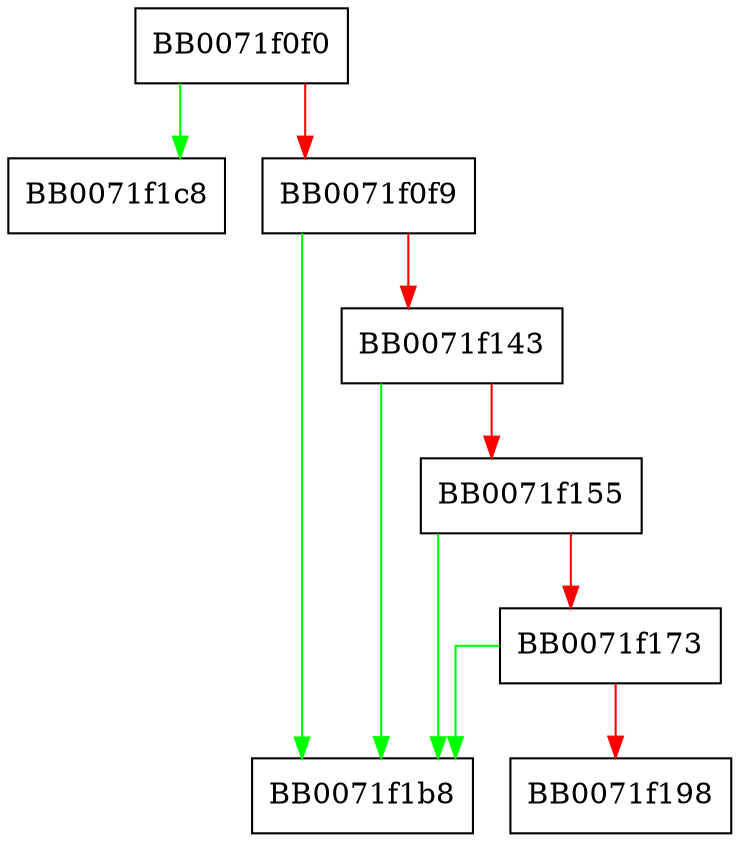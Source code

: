 digraph ndef_suffix {
  node [shape="box"];
  graph [splines=ortho];
  BB0071f0f0 -> BB0071f1c8 [color="green"];
  BB0071f0f0 -> BB0071f0f9 [color="red"];
  BB0071f0f9 -> BB0071f1b8 [color="green"];
  BB0071f0f9 -> BB0071f143 [color="red"];
  BB0071f143 -> BB0071f1b8 [color="green"];
  BB0071f143 -> BB0071f155 [color="red"];
  BB0071f155 -> BB0071f1b8 [color="green"];
  BB0071f155 -> BB0071f173 [color="red"];
  BB0071f173 -> BB0071f1b8 [color="green"];
  BB0071f173 -> BB0071f198 [color="red"];
}